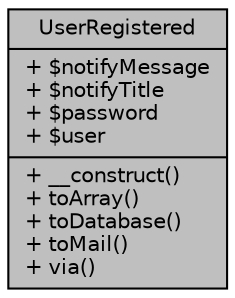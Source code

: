 digraph "UserRegistered"
{
 // LATEX_PDF_SIZE
  bgcolor="transparent";
  edge [fontname="Helvetica",fontsize="10",labelfontname="Helvetica",labelfontsize="10"];
  node [fontname="Helvetica",fontsize="10",shape=record];
  Node1 [label="{UserRegistered\n|+ $notifyMessage\l+ $notifyTitle\l+ $password\l+ $user\l|+ __construct()\l+ toArray()\l+ toDatabase()\l+ toMail()\l+ via()\l}",height=0.2,width=0.4,color="black", fillcolor="grey75", style="filled", fontcolor="black",tooltip="Notificaciones de usuario registrado."];
}
